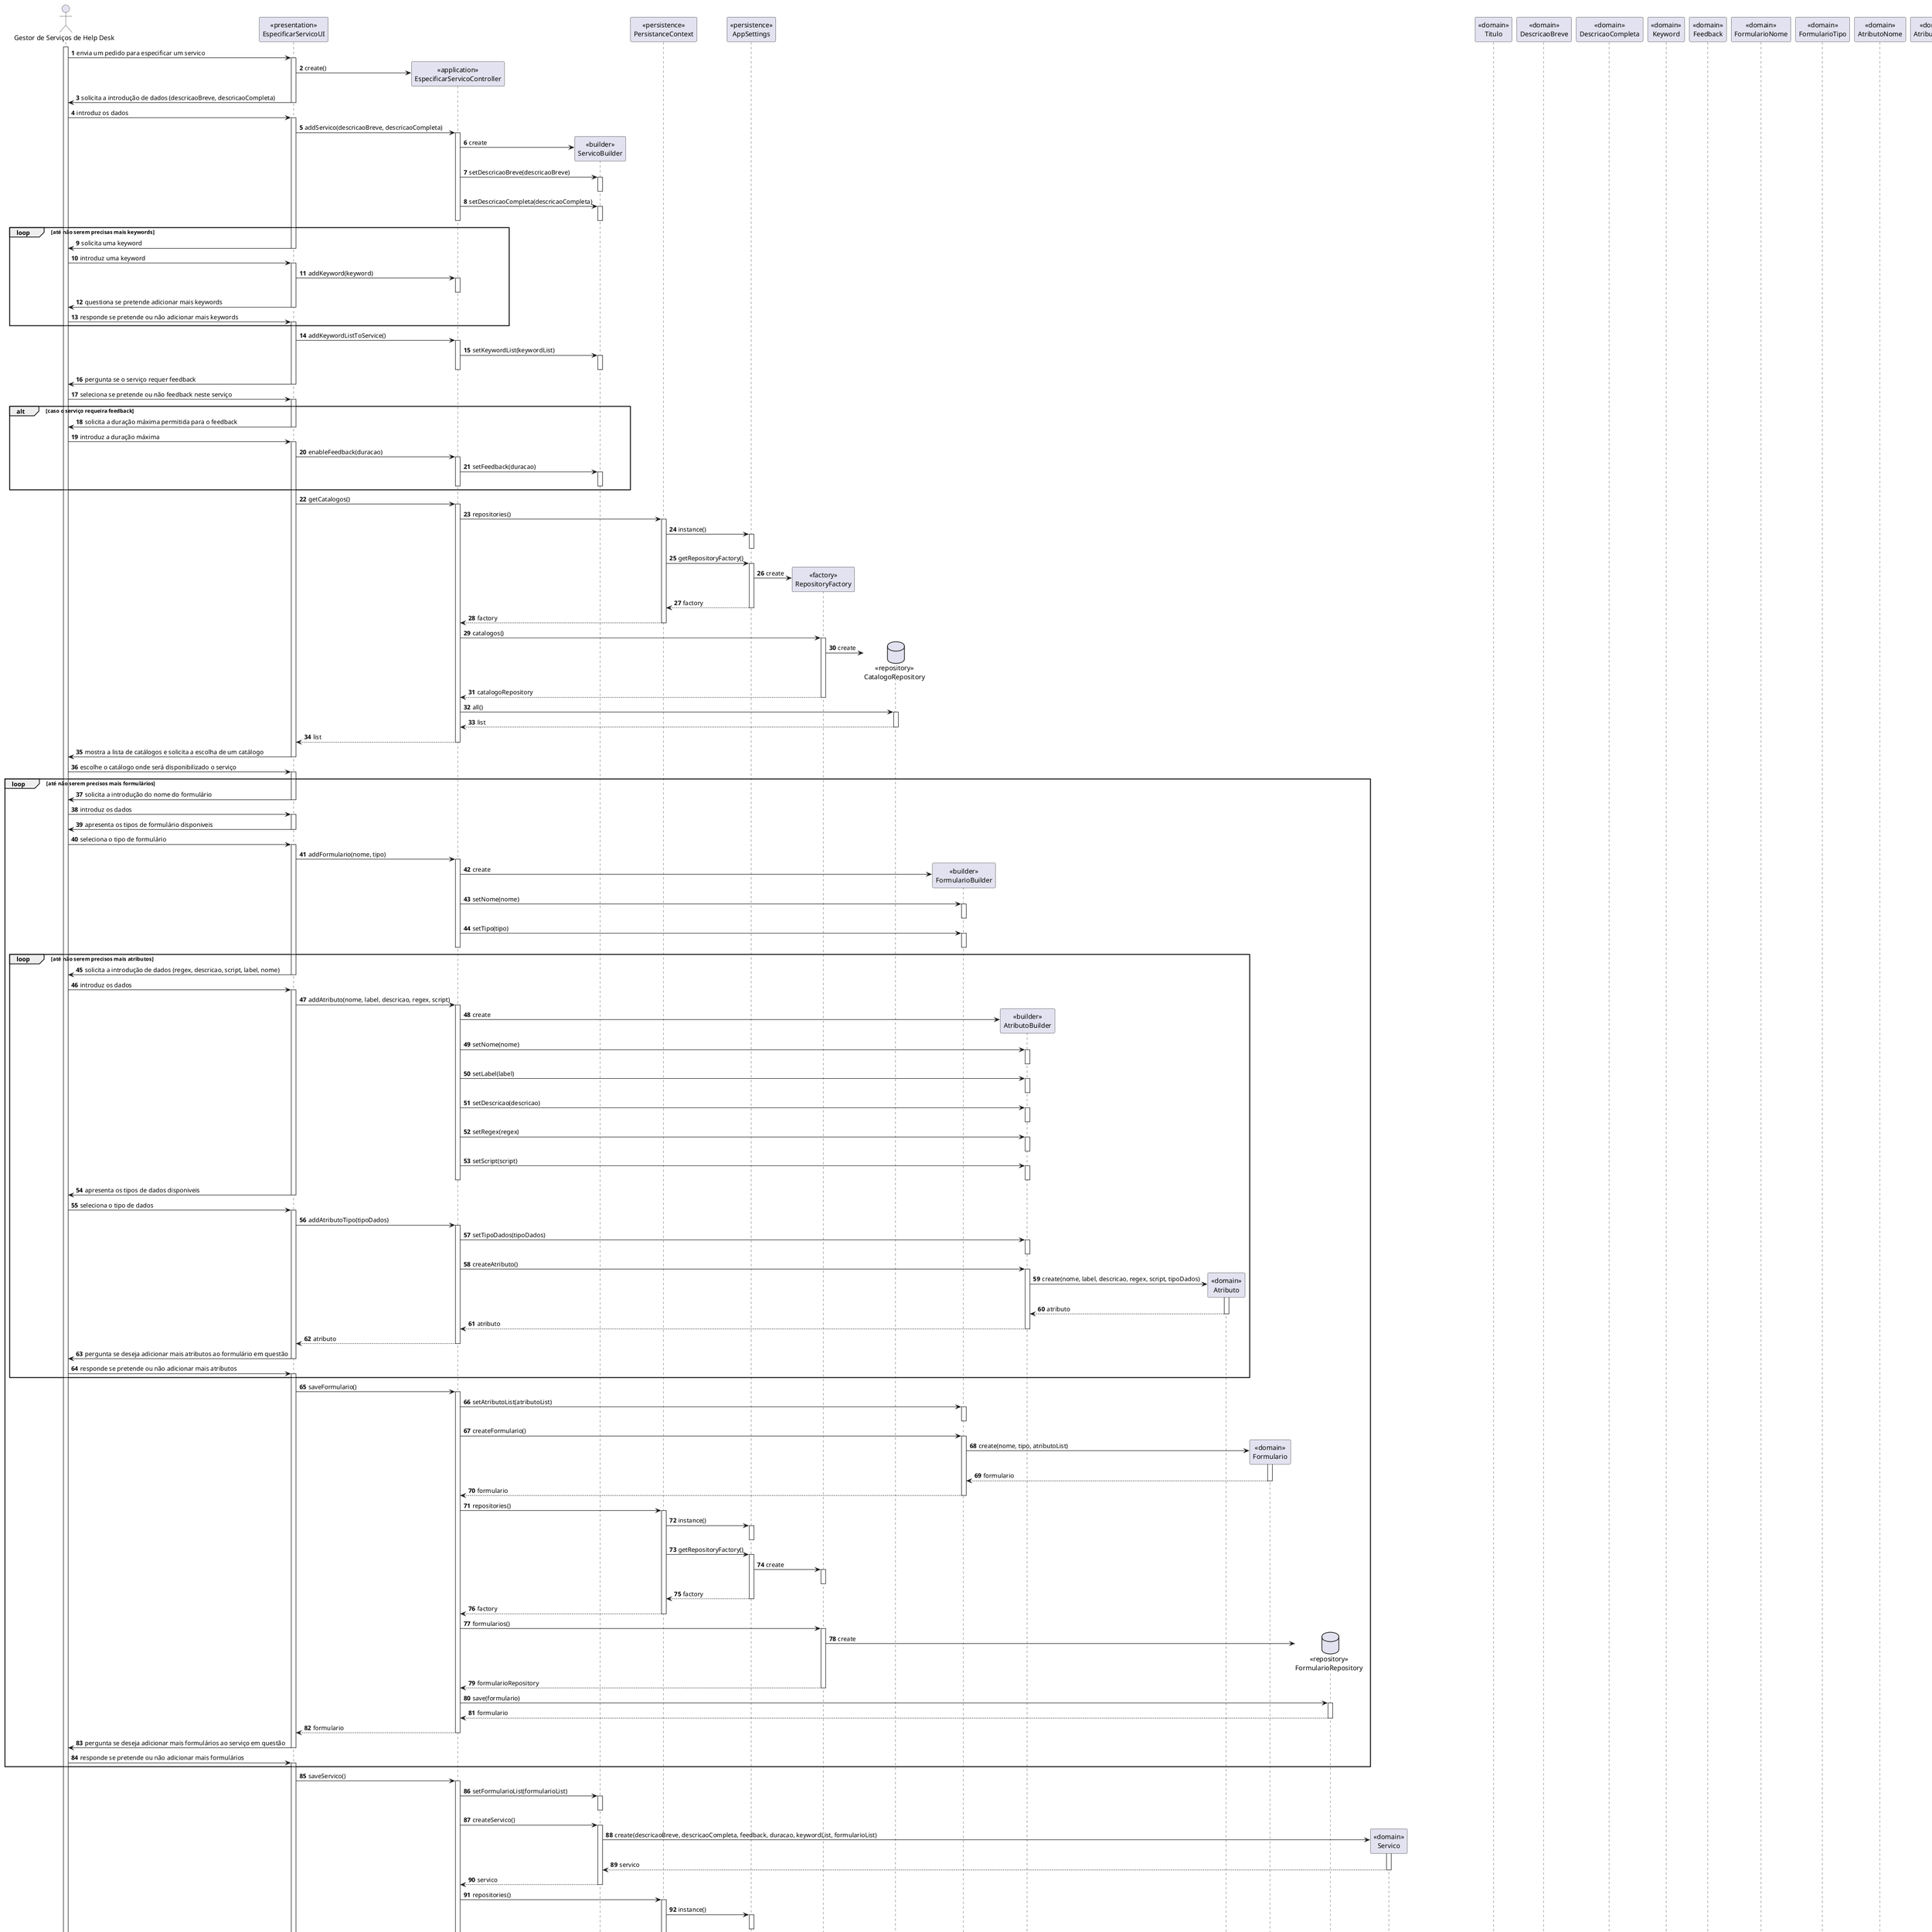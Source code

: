 @startuml
autonumber
hide footbox

actor "Gestor de Serviços de Help Desk" as GSH

participant "<<presentation>>\nEspecificarServicoUI" as UI
participant "<<application>>\nEspecificarServicoController" as CTRL
participant "<<builder>>\nServicoBuilder" as SBD
participant "<<persistence>>\nPersistanceContext" as PC
participant "<<persistence>>\nAppSettings" as AS
participant "<<factory>>\nRepositoryFactory" as RF
database "<<repository>>\nCatalogoRepository" as CR
participant "<<builder>>\nFormularioBuilder" as FBD
participant "<<builder>>\nAtributoBuilder" as ABD
participant "<<domain>>\nAtributo" as A
participant "<<domain>>\nFormulario" as F
database "<<repository>>\nFormularioRepository" as FR
participant "<<domain>>\nServico" as S
database "<<repository>>\nServicoRepository" as SR
participant "<<domain>>\nTitulo" as T
participant "<<domain>>\nDescricaoBreve" as DB
participant "<<domain>>\nDescricaoCompleta" as DC
participant "<<domain>>\nKeyword" as KW
participant "<<domain>>\nFeedback" as FB
participant "<<domain>>\nFormularioNome" as FM
participant "<<domain>>\nFormularioTipo" as FT
participant "<<domain>>\nAtributoNome" as AN
participant "<<domain>>\nAtributoLabel" as AL
participant "<<domain>>\nAtributoDescricao" as AD
participant "<<domain>>\nAtributoRegex" as AR
participant "<<domain>>\nAtributoScript" as ASC
participant "<<domain>>\nAtributoTipoDados" as ATD


activate GSH

GSH -> UI : envia um pedido para especificar um servico
activate UI
UI -> CTRL** : create()
UI -> GSH : solicita a introdução de dados (descricaoBreve, descricaoCompleta)
deactivate UI

GSH -> UI : introduz os dados
activate UI

UI -> CTRL : addServico(descricaoBreve, descricaoCompleta)
activate CTRL

CTRL -> SBD** : create
CTRL -> SBD : setDescricaoBreve(descricaoBreve)
activate SBD
deactivate SBD
CTRL -> SBD : setDescricaoCompleta(descricaoCompleta)
activate SBD
deactivate SBD
deactivate CTRL

loop até não serem precisas mais keywords
UI -> GSH : solicita uma keyword
deactivate UI

GSH -> UI : introduz uma keyword
activate UI

UI -> CTRL : addKeyword(keyword)
activate CTRL
deactivate CTRL

UI -> GSH : questiona se pretende adicionar mais keywords
deactivate UI

GSH -> UI : responde se pretende ou não adicionar mais keywords
activate UI
end

UI -> CTRL : addKeywordListToService()
activate CTRL

CTRL -> SBD : setKeywordList(keywordList)
activate SBD
deactivate SBD
deactivate CTRL

UI -> GSH : pergunta se o serviço requer feedback
deactivate UI

GSH -> UI : seleciona se pretende ou não feedback neste serviço
activate UI

alt caso o serviço requeira feedback

UI -> GSH : solicita a duração máxima permitida para o feedback
deactivate UI

GSH -> UI : introduz a duração máxima
activate UI

UI -> CTRL : enableFeedback(duracao)
activate CTRL

CTRL -> SBD : setFeedback(duracao)
activate SBD
deactivate SBD
deactivate CTRL

end

UI -> CTRL : getCatalogos()
activate CTRL

CTRL -> PC : repositories()
activate PC

PC -> AS : instance()
activate AS
deactivate AS

PC -> AS : getRepositoryFactory()
activate AS

AS -> RF** : create
AS --> PC : factory
deactivate AS

PC --> CTRL : factory
deactivate PC

CTRL -> RF : catalogos()
activate RF

RF -> CR** : create
RF --> CTRL : catalogoRepository
deactivate RF

CTRL -> CR : all()
activate CR
CR --> CTRL : list
deactivate CR

CTRL --> UI : list
deactivate CTRL

UI -> GSH : mostra a lista de catálogos e solicita a escolha de um catálogo
deactivate UI

GSH -> UI : escolhe o catálogo onde será disponibilizado o serviço
activate UI

loop até não serem precisos mais formulários
UI -> GSH : solicita a introdução do nome do formulário
deactivate UI

GSH -> UI : introduz os dados
activate UI

UI -> GSH : apresenta os tipos de formulário disponiveis
deactivate UI

GSH -> UI : seleciona o tipo de formulário
activate UI

UI -> CTRL : addFormulario(nome, tipo)
activate CTRL

CTRL -> FBD** : create
CTRL -> FBD : setNome(nome)
activate FBD
deactivate FBD

CTRL -> FBD : setTipo(tipo)
activate FBD
deactivate FBD
deactivate CTRL

loop até não serem precisos mais atributos
UI -> GSH : solicita a introdução de dados (regex, descricao, script, label, nome)
deactivate UI

GSH -> UI : introduz os dados
activate UI

UI -> CTRL : addAtributo(nome, label, descricao, regex, script)
activate CTRL

CTRL -> ABD** : create
CTRL -> ABD : setNome(nome)
activate ABD
deactivate ABD

CTRL -> ABD : setLabel(label)
activate ABD
deactivate ABD

CTRL -> ABD : setDescricao(descricao)
activate ABD
deactivate ABD

CTRL -> ABD : setRegex(regex)
activate ABD
deactivate ABD

CTRL -> ABD : setScript(script)
activate ABD
deactivate ABD
deactivate CTRL

UI -> GSH : apresenta os tipos de dados disponiveis
deactivate UI

GSH -> UI : seleciona o tipo de dados
activate UI

UI -> CTRL : addAtributoTipo(tipoDados)
activate CTRL

CTRL -> ABD : setTipoDados(tipoDados)
activate ABD
deactivate ABD

CTRL -> ABD : createAtributo()
activate ABD

ABD -> A** : create(nome, label, descricao, regex, script, tipoDados)
activate A

A --> ABD : atributo
deactivate A

ABD --> CTRL : atributo
deactivate ABD

CTRL --> UI : atributo
deactivate CTRL

UI -> GSH : pergunta se deseja adicionar mais atributos ao formulário em questão
deactivate UI

GSH -> UI : responde se pretende ou não adicionar mais atributos
activate UI
end

UI -> CTRL : saveFormulario()
activate CTRL

CTRL -> FBD : setAtributoList(atributoList)
activate FBD
deactivate FBD

CTRL -> FBD : createFormulario()
activate FBD

FBD -> F** : create(nome, tipo, atributoList)
activate F

F --> FBD : formulario
deactivate F

FBD --> CTRL : formulario
deactivate FBD

CTRL -> PC : repositories()
activate PC

PC -> AS : instance()
activate AS
deactivate AS

PC -> AS : getRepositoryFactory()
activate AS

AS -> RF : create
activate RF
deactivate RF
AS --> PC : factory
deactivate AS

PC --> CTRL : factory
deactivate PC

CTRL -> RF : formularios()
activate RF

RF -> FR** : create
RF --> CTRL : formularioRepository
deactivate RF

CTRL -> FR : save(formulario)
activate FR
FR --> CTRL : formulario
deactivate FR

CTRL --> UI : formulario
deactivate CTRL

UI -> GSH : pergunta se deseja adicionar mais formulários ao serviço em questão
deactivate UI

GSH -> UI : responde se pretende ou não adicionar mais formulários
activate UI
end

UI -> CTRL : saveServico()
activate CTRL

CTRL -> SBD : setFormularioList(formularioList)
activate SBD
deactivate SBD

CTRL -> SBD : createServico()
activate SBD

SBD -> S** : create(descricaoBreve, descricaoCompleta, feedback, duracao, keywordList, formularioList)
activate S

S --> SBD : servico
deactivate S

SBD --> CTRL : servico
deactivate SBD

CTRL -> PC : repositories()
activate PC

PC -> AS : instance()
activate AS
deactivate AS

PC -> AS : getRepositoryFactory()
activate AS

AS -> RF : create
activate RF
deactivate RF
AS --> PC : factory
deactivate AS

PC --> CTRL : factory
deactivate PC

CTRL -> RF : servicos()
activate RF

RF -> SR** : create
RF --> CTRL : servicoRepository
deactivate RF

CTRL -> SR : save(servico)
activate SR
SR --> CTRL : servico
deactivate SR

CTRL --> UI : servico
deactivate CTRL

UI -> GSH : valida, apresenta os dados do servico e solicita uma confirmação
deactivate UI

GSH -> UI : confirma
activate UI
UI -> GSH : regista o servico e informa do sucesso da operação
deactivate UI
deactivate UI
deactivate GSH

@enduml
